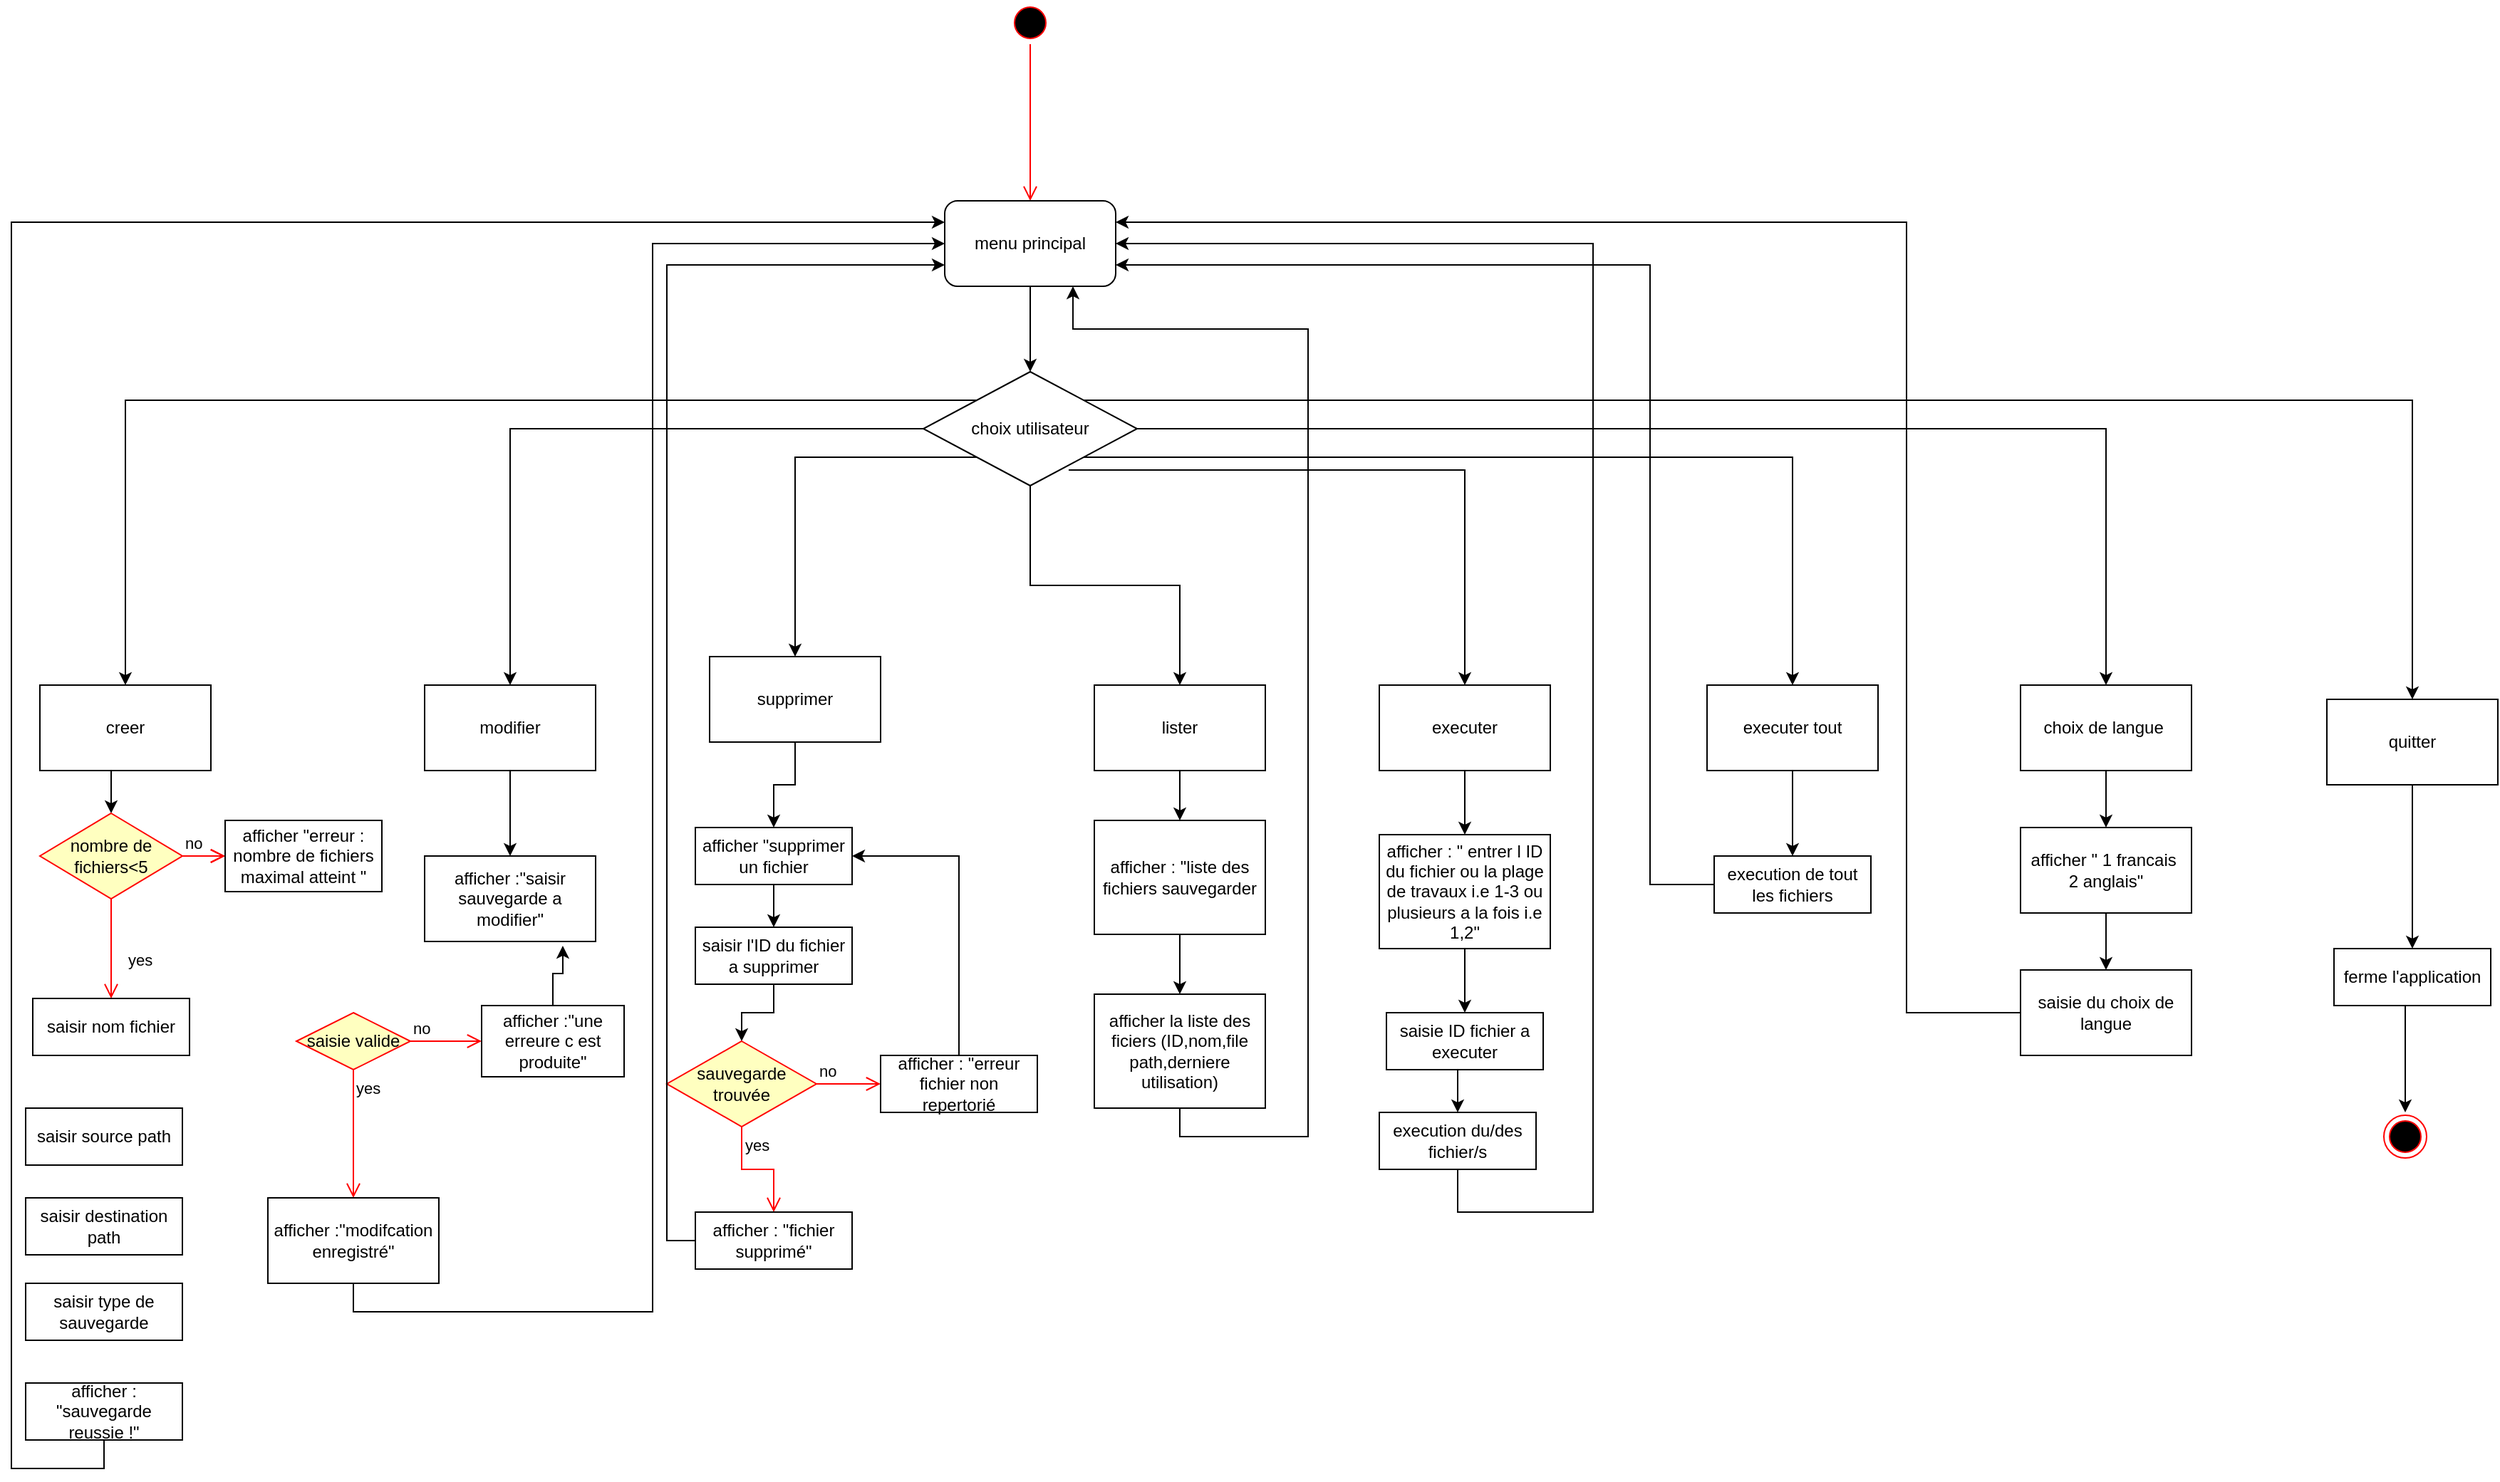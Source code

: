 <mxfile version="27.0.2">
  <diagram name="Page-1" id="zg9VkkO9h97_mqgbJqFV">
    <mxGraphModel dx="4713" dy="1315" grid="1" gridSize="10" guides="1" tooltips="1" connect="1" arrows="1" fold="1" page="1" pageScale="1" pageWidth="2336" pageHeight="1654" math="0" shadow="0">
      <root>
        <mxCell id="0" />
        <mxCell id="1" parent="0" />
        <mxCell id="_gp-VYc9ycD6zTOBMRaa-3" value="" style="ellipse;html=1;shape=startState;fillColor=#000000;strokeColor=#ff0000;" vertex="1" parent="1">
          <mxGeometry x="550" y="30" width="30" height="30" as="geometry" />
        </mxCell>
        <mxCell id="_gp-VYc9ycD6zTOBMRaa-4" value="" style="edgeStyle=orthogonalEdgeStyle;html=1;verticalAlign=bottom;endArrow=open;endSize=8;strokeColor=#ff0000;rounded=0;entryX=0.5;entryY=0;entryDx=0;entryDy=0;" edge="1" source="_gp-VYc9ycD6zTOBMRaa-3" parent="1" target="_gp-VYc9ycD6zTOBMRaa-5">
          <mxGeometry relative="1" as="geometry">
            <mxPoint x="565" y="120" as="targetPoint" />
          </mxGeometry>
        </mxCell>
        <mxCell id="_gp-VYc9ycD6zTOBMRaa-14" style="edgeStyle=orthogonalEdgeStyle;rounded=0;orthogonalLoop=1;jettySize=auto;html=1;exitX=0.5;exitY=1;exitDx=0;exitDy=0;" edge="1" parent="1" source="_gp-VYc9ycD6zTOBMRaa-5" target="_gp-VYc9ycD6zTOBMRaa-6">
          <mxGeometry relative="1" as="geometry" />
        </mxCell>
        <mxCell id="_gp-VYc9ycD6zTOBMRaa-5" value="menu principal" style="rounded=1;whiteSpace=wrap;html=1;" vertex="1" parent="1">
          <mxGeometry x="505" y="170" width="120" height="60" as="geometry" />
        </mxCell>
        <mxCell id="_gp-VYc9ycD6zTOBMRaa-38" style="edgeStyle=orthogonalEdgeStyle;rounded=0;orthogonalLoop=1;jettySize=auto;html=1;exitX=1;exitY=0;exitDx=0;exitDy=0;entryX=0.5;entryY=0;entryDx=0;entryDy=0;" edge="1" parent="1" source="_gp-VYc9ycD6zTOBMRaa-6" target="_gp-VYc9ycD6zTOBMRaa-7">
          <mxGeometry relative="1" as="geometry">
            <Array as="points">
              <mxPoint x="1535" y="310" />
            </Array>
          </mxGeometry>
        </mxCell>
        <mxCell id="_gp-VYc9ycD6zTOBMRaa-39" style="edgeStyle=orthogonalEdgeStyle;rounded=0;orthogonalLoop=1;jettySize=auto;html=1;exitX=0;exitY=0;exitDx=0;exitDy=0;entryX=0.5;entryY=0;entryDx=0;entryDy=0;" edge="1" parent="1" source="_gp-VYc9ycD6zTOBMRaa-6" target="_gp-VYc9ycD6zTOBMRaa-9">
          <mxGeometry relative="1" as="geometry" />
        </mxCell>
        <mxCell id="_gp-VYc9ycD6zTOBMRaa-40" style="edgeStyle=orthogonalEdgeStyle;rounded=0;orthogonalLoop=1;jettySize=auto;html=1;exitX=0;exitY=0.5;exitDx=0;exitDy=0;entryX=0.5;entryY=0;entryDx=0;entryDy=0;" edge="1" parent="1" source="_gp-VYc9ycD6zTOBMRaa-6" target="_gp-VYc9ycD6zTOBMRaa-10">
          <mxGeometry relative="1" as="geometry" />
        </mxCell>
        <mxCell id="_gp-VYc9ycD6zTOBMRaa-41" style="edgeStyle=orthogonalEdgeStyle;rounded=0;orthogonalLoop=1;jettySize=auto;html=1;exitX=0;exitY=1;exitDx=0;exitDy=0;" edge="1" parent="1" source="_gp-VYc9ycD6zTOBMRaa-6" target="_gp-VYc9ycD6zTOBMRaa-11">
          <mxGeometry relative="1" as="geometry" />
        </mxCell>
        <mxCell id="_gp-VYc9ycD6zTOBMRaa-42" style="edgeStyle=orthogonalEdgeStyle;rounded=0;orthogonalLoop=1;jettySize=auto;html=1;exitX=1;exitY=0.5;exitDx=0;exitDy=0;entryX=0.5;entryY=0;entryDx=0;entryDy=0;" edge="1" parent="1" source="_gp-VYc9ycD6zTOBMRaa-6" target="_gp-VYc9ycD6zTOBMRaa-8">
          <mxGeometry relative="1" as="geometry" />
        </mxCell>
        <mxCell id="_gp-VYc9ycD6zTOBMRaa-43" style="edgeStyle=orthogonalEdgeStyle;rounded=0;orthogonalLoop=1;jettySize=auto;html=1;exitX=1;exitY=1;exitDx=0;exitDy=0;entryX=0.5;entryY=0;entryDx=0;entryDy=0;" edge="1" parent="1" source="_gp-VYc9ycD6zTOBMRaa-6" target="_gp-VYc9ycD6zTOBMRaa-30">
          <mxGeometry relative="1" as="geometry" />
        </mxCell>
        <mxCell id="_gp-VYc9ycD6zTOBMRaa-44" style="edgeStyle=orthogonalEdgeStyle;rounded=0;orthogonalLoop=1;jettySize=auto;html=1;exitX=0.5;exitY=1;exitDx=0;exitDy=0;entryX=0.5;entryY=0;entryDx=0;entryDy=0;" edge="1" parent="1" source="_gp-VYc9ycD6zTOBMRaa-6" target="_gp-VYc9ycD6zTOBMRaa-28">
          <mxGeometry relative="1" as="geometry" />
        </mxCell>
        <mxCell id="_gp-VYc9ycD6zTOBMRaa-45" style="edgeStyle=orthogonalEdgeStyle;rounded=0;orthogonalLoop=1;jettySize=auto;html=1;exitX=0.68;exitY=0.863;exitDx=0;exitDy=0;entryX=0.5;entryY=0;entryDx=0;entryDy=0;exitPerimeter=0;" edge="1" parent="1" source="_gp-VYc9ycD6zTOBMRaa-6" target="_gp-VYc9ycD6zTOBMRaa-29">
          <mxGeometry relative="1" as="geometry" />
        </mxCell>
        <mxCell id="_gp-VYc9ycD6zTOBMRaa-6" value="choix utilisateur" style="rhombus;whiteSpace=wrap;html=1;" vertex="1" parent="1">
          <mxGeometry x="490" y="290" width="150" height="80" as="geometry" />
        </mxCell>
        <mxCell id="_gp-VYc9ycD6zTOBMRaa-35" style="edgeStyle=orthogonalEdgeStyle;rounded=0;orthogonalLoop=1;jettySize=auto;html=1;exitX=0.5;exitY=1;exitDx=0;exitDy=0;entryX=0.5;entryY=0;entryDx=0;entryDy=0;" edge="1" parent="1" source="_gp-VYc9ycD6zTOBMRaa-7" target="_gp-VYc9ycD6zTOBMRaa-12">
          <mxGeometry relative="1" as="geometry">
            <Array as="points">
              <mxPoint x="1535" y="695" />
            </Array>
          </mxGeometry>
        </mxCell>
        <mxCell id="_gp-VYc9ycD6zTOBMRaa-7" value="quitter" style="rounded=0;whiteSpace=wrap;html=1;" vertex="1" parent="1">
          <mxGeometry x="1475" y="520" width="120" height="60" as="geometry" />
        </mxCell>
        <mxCell id="_gp-VYc9ycD6zTOBMRaa-92" style="edgeStyle=orthogonalEdgeStyle;rounded=0;orthogonalLoop=1;jettySize=auto;html=1;exitX=0.5;exitY=1;exitDx=0;exitDy=0;entryX=0.5;entryY=0;entryDx=0;entryDy=0;" edge="1" parent="1" source="_gp-VYc9ycD6zTOBMRaa-8" target="_gp-VYc9ycD6zTOBMRaa-91">
          <mxGeometry relative="1" as="geometry" />
        </mxCell>
        <mxCell id="_gp-VYc9ycD6zTOBMRaa-8" value="choix de langue&amp;nbsp;" style="rounded=0;whiteSpace=wrap;html=1;" vertex="1" parent="1">
          <mxGeometry x="1260" y="510" width="120" height="60" as="geometry" />
        </mxCell>
        <mxCell id="_gp-VYc9ycD6zTOBMRaa-96" style="edgeStyle=orthogonalEdgeStyle;rounded=0;orthogonalLoop=1;jettySize=auto;html=1;exitX=0.5;exitY=1;exitDx=0;exitDy=0;entryX=0.5;entryY=0;entryDx=0;entryDy=0;" edge="1" parent="1" source="_gp-VYc9ycD6zTOBMRaa-9" target="_gp-VYc9ycD6zTOBMRaa-19">
          <mxGeometry relative="1" as="geometry" />
        </mxCell>
        <mxCell id="_gp-VYc9ycD6zTOBMRaa-9" value="creer" style="rounded=0;whiteSpace=wrap;html=1;" vertex="1" parent="1">
          <mxGeometry x="-130" y="510" width="120" height="60" as="geometry" />
        </mxCell>
        <mxCell id="_gp-VYc9ycD6zTOBMRaa-76" style="edgeStyle=orthogonalEdgeStyle;rounded=0;orthogonalLoop=1;jettySize=auto;html=1;exitX=0.5;exitY=1;exitDx=0;exitDy=0;entryX=0.5;entryY=0;entryDx=0;entryDy=0;" edge="1" parent="1" source="_gp-VYc9ycD6zTOBMRaa-10" target="_gp-VYc9ycD6zTOBMRaa-75">
          <mxGeometry relative="1" as="geometry" />
        </mxCell>
        <mxCell id="_gp-VYc9ycD6zTOBMRaa-10" value="modifier" style="rounded=0;whiteSpace=wrap;html=1;" vertex="1" parent="1">
          <mxGeometry x="140" y="510" width="120" height="60" as="geometry" />
        </mxCell>
        <mxCell id="_gp-VYc9ycD6zTOBMRaa-51" style="edgeStyle=orthogonalEdgeStyle;rounded=0;orthogonalLoop=1;jettySize=auto;html=1;exitX=0.5;exitY=1;exitDx=0;exitDy=0;entryX=0.5;entryY=0;entryDx=0;entryDy=0;" edge="1" parent="1" source="_gp-VYc9ycD6zTOBMRaa-11" target="_gp-VYc9ycD6zTOBMRaa-49">
          <mxGeometry relative="1" as="geometry" />
        </mxCell>
        <mxCell id="_gp-VYc9ycD6zTOBMRaa-11" value="supprimer" style="rounded=0;whiteSpace=wrap;html=1;" vertex="1" parent="1">
          <mxGeometry x="340" y="490" width="120" height="60" as="geometry" />
        </mxCell>
        <mxCell id="_gp-VYc9ycD6zTOBMRaa-36" style="edgeStyle=orthogonalEdgeStyle;rounded=0;orthogonalLoop=1;jettySize=auto;html=1;exitX=0.5;exitY=1;exitDx=0;exitDy=0;" edge="1" parent="1" source="_gp-VYc9ycD6zTOBMRaa-12">
          <mxGeometry relative="1" as="geometry">
            <mxPoint x="1530" y="810" as="targetPoint" />
            <Array as="points">
              <mxPoint x="1530" y="800" />
              <mxPoint x="1530" y="800" />
            </Array>
          </mxGeometry>
        </mxCell>
        <mxCell id="_gp-VYc9ycD6zTOBMRaa-12" value="ferme l&#39;application" style="rounded=0;whiteSpace=wrap;html=1;" vertex="1" parent="1">
          <mxGeometry x="1480" y="695" width="110" height="40" as="geometry" />
        </mxCell>
        <mxCell id="_gp-VYc9ycD6zTOBMRaa-13" value="" style="ellipse;html=1;shape=endState;fillColor=#000000;strokeColor=#ff0000;" vertex="1" parent="1">
          <mxGeometry x="1515" y="812" width="30" height="30" as="geometry" />
        </mxCell>
        <mxCell id="_gp-VYc9ycD6zTOBMRaa-19" value="nombre de fichiers&amp;lt;5" style="rhombus;whiteSpace=wrap;html=1;fontColor=#000000;fillColor=#ffffc0;strokeColor=#ff0000;" vertex="1" parent="1">
          <mxGeometry x="-130" y="600" width="100" height="60" as="geometry" />
        </mxCell>
        <mxCell id="_gp-VYc9ycD6zTOBMRaa-20" value="no" style="edgeStyle=orthogonalEdgeStyle;html=1;align=left;verticalAlign=bottom;endArrow=open;endSize=8;strokeColor=#ff0000;rounded=0;" edge="1" source="_gp-VYc9ycD6zTOBMRaa-19" parent="1" target="_gp-VYc9ycD6zTOBMRaa-22">
          <mxGeometry x="-1" relative="1" as="geometry">
            <mxPoint x="690" y="630" as="targetPoint" />
            <Array as="points" />
          </mxGeometry>
        </mxCell>
        <mxCell id="_gp-VYc9ycD6zTOBMRaa-21" value="yes" style="edgeStyle=orthogonalEdgeStyle;html=1;align=left;verticalAlign=top;endArrow=open;endSize=8;strokeColor=#ff0000;rounded=0;entryX=0.5;entryY=0;entryDx=0;entryDy=0;exitX=0.5;exitY=1;exitDx=0;exitDy=0;" edge="1" source="_gp-VYc9ycD6zTOBMRaa-19" parent="1" target="_gp-VYc9ycD6zTOBMRaa-23">
          <mxGeometry x="-0.143" y="10" relative="1" as="geometry">
            <mxPoint x="560" y="720" as="targetPoint" />
            <Array as="points">
              <mxPoint x="-80" y="710" />
            </Array>
            <mxPoint as="offset" />
          </mxGeometry>
        </mxCell>
        <mxCell id="_gp-VYc9ycD6zTOBMRaa-23" value="saisir nom fichier" style="rounded=0;whiteSpace=wrap;html=1;" vertex="1" parent="1">
          <mxGeometry x="-135" y="730" width="110" height="40" as="geometry" />
        </mxCell>
        <mxCell id="_gp-VYc9ycD6zTOBMRaa-24" value="saisir source path" style="rounded=0;whiteSpace=wrap;html=1;" vertex="1" parent="1">
          <mxGeometry x="-140" y="807" width="110" height="40" as="geometry" />
        </mxCell>
        <mxCell id="_gp-VYc9ycD6zTOBMRaa-25" value="saisir destination path" style="rounded=0;whiteSpace=wrap;html=1;" vertex="1" parent="1">
          <mxGeometry x="-140" y="870" width="110" height="40" as="geometry" />
        </mxCell>
        <mxCell id="_gp-VYc9ycD6zTOBMRaa-26" value="saisir type de sauvegarde" style="rounded=0;whiteSpace=wrap;html=1;" vertex="1" parent="1">
          <mxGeometry x="-140" y="930" width="110" height="40" as="geometry" />
        </mxCell>
        <mxCell id="_gp-VYc9ycD6zTOBMRaa-46" style="edgeStyle=orthogonalEdgeStyle;rounded=0;orthogonalLoop=1;jettySize=auto;html=1;exitX=0.5;exitY=1;exitDx=0;exitDy=0;entryX=0;entryY=0.25;entryDx=0;entryDy=0;" edge="1" parent="1" source="_gp-VYc9ycD6zTOBMRaa-27" target="_gp-VYc9ycD6zTOBMRaa-5">
          <mxGeometry relative="1" as="geometry">
            <Array as="points">
              <mxPoint x="-85" y="1060" />
              <mxPoint x="-150" y="1060" />
              <mxPoint x="-150" y="185" />
            </Array>
          </mxGeometry>
        </mxCell>
        <mxCell id="_gp-VYc9ycD6zTOBMRaa-27" value="afficher : &quot;sauvegarde reussie !&quot;" style="rounded=0;whiteSpace=wrap;html=1;" vertex="1" parent="1">
          <mxGeometry x="-140" y="1000" width="110" height="40" as="geometry" />
        </mxCell>
        <mxCell id="_gp-VYc9ycD6zTOBMRaa-73" style="edgeStyle=orthogonalEdgeStyle;rounded=0;orthogonalLoop=1;jettySize=auto;html=1;exitX=0.5;exitY=1;exitDx=0;exitDy=0;entryX=0.5;entryY=0;entryDx=0;entryDy=0;" edge="1" parent="1" source="_gp-VYc9ycD6zTOBMRaa-28" target="_gp-VYc9ycD6zTOBMRaa-70">
          <mxGeometry relative="1" as="geometry" />
        </mxCell>
        <mxCell id="_gp-VYc9ycD6zTOBMRaa-28" value="lister" style="rounded=0;whiteSpace=wrap;html=1;" vertex="1" parent="1">
          <mxGeometry x="610" y="510" width="120" height="60" as="geometry" />
        </mxCell>
        <mxCell id="_gp-VYc9ycD6zTOBMRaa-62" style="edgeStyle=orthogonalEdgeStyle;rounded=0;orthogonalLoop=1;jettySize=auto;html=1;exitX=0.5;exitY=1;exitDx=0;exitDy=0;entryX=0.5;entryY=0;entryDx=0;entryDy=0;" edge="1" parent="1" source="_gp-VYc9ycD6zTOBMRaa-29" target="_gp-VYc9ycD6zTOBMRaa-31">
          <mxGeometry relative="1" as="geometry" />
        </mxCell>
        <mxCell id="_gp-VYc9ycD6zTOBMRaa-29" value="executer" style="rounded=0;whiteSpace=wrap;html=1;" vertex="1" parent="1">
          <mxGeometry x="810" y="510" width="120" height="60" as="geometry" />
        </mxCell>
        <mxCell id="_gp-VYc9ycD6zTOBMRaa-66" style="edgeStyle=orthogonalEdgeStyle;rounded=0;orthogonalLoop=1;jettySize=auto;html=1;exitX=0.5;exitY=1;exitDx=0;exitDy=0;entryX=0.5;entryY=0;entryDx=0;entryDy=0;" edge="1" parent="1" source="_gp-VYc9ycD6zTOBMRaa-30" target="_gp-VYc9ycD6zTOBMRaa-65">
          <mxGeometry relative="1" as="geometry" />
        </mxCell>
        <mxCell id="_gp-VYc9ycD6zTOBMRaa-30" value="executer tout" style="rounded=0;whiteSpace=wrap;html=1;" vertex="1" parent="1">
          <mxGeometry x="1040" y="510" width="120" height="60" as="geometry" />
        </mxCell>
        <mxCell id="_gp-VYc9ycD6zTOBMRaa-63" style="edgeStyle=orthogonalEdgeStyle;rounded=0;orthogonalLoop=1;jettySize=auto;html=1;exitX=0.5;exitY=1;exitDx=0;exitDy=0;entryX=0.5;entryY=0;entryDx=0;entryDy=0;" edge="1" parent="1" source="_gp-VYc9ycD6zTOBMRaa-31" target="_gp-VYc9ycD6zTOBMRaa-32">
          <mxGeometry relative="1" as="geometry" />
        </mxCell>
        <mxCell id="_gp-VYc9ycD6zTOBMRaa-31" value="afficher : &quot; entrer l ID du fichier ou la plage de travaux i.e 1-3 ou plusieurs a la fois i.e 1,2&quot;" style="rounded=0;whiteSpace=wrap;html=1;" vertex="1" parent="1">
          <mxGeometry x="810" y="615" width="120" height="80" as="geometry" />
        </mxCell>
        <mxCell id="_gp-VYc9ycD6zTOBMRaa-64" style="edgeStyle=orthogonalEdgeStyle;rounded=0;orthogonalLoop=1;jettySize=auto;html=1;exitX=0.5;exitY=1;exitDx=0;exitDy=0;entryX=0.5;entryY=0;entryDx=0;entryDy=0;" edge="1" parent="1" source="_gp-VYc9ycD6zTOBMRaa-32" target="_gp-VYc9ycD6zTOBMRaa-47">
          <mxGeometry relative="1" as="geometry" />
        </mxCell>
        <mxCell id="_gp-VYc9ycD6zTOBMRaa-32" value="saisie ID fichier a executer" style="rounded=0;whiteSpace=wrap;html=1;" vertex="1" parent="1">
          <mxGeometry x="815" y="740" width="110" height="40" as="geometry" />
        </mxCell>
        <mxCell id="_gp-VYc9ycD6zTOBMRaa-33" value="" style="edgeStyle=orthogonalEdgeStyle;html=1;align=left;verticalAlign=top;endArrow=open;endSize=8;strokeColor=#ff0000;rounded=0;" edge="1" parent="1" source="_gp-VYc9ycD6zTOBMRaa-19" target="_gp-VYc9ycD6zTOBMRaa-22">
          <mxGeometry x="-1" relative="1" as="geometry">
            <mxPoint x="560" y="720" as="targetPoint" />
            <mxPoint x="100" y="625" as="sourcePoint" />
            <Array as="points" />
          </mxGeometry>
        </mxCell>
        <mxCell id="_gp-VYc9ycD6zTOBMRaa-22" value="afficher &quot;erreur : nombre de fichiers maximal atteint &quot;" style="rounded=0;whiteSpace=wrap;html=1;" vertex="1" parent="1">
          <mxGeometry y="605" width="110" height="50" as="geometry" />
        </mxCell>
        <mxCell id="_gp-VYc9ycD6zTOBMRaa-47" value="execution du/des fichier/s" style="rounded=0;whiteSpace=wrap;html=1;" vertex="1" parent="1">
          <mxGeometry x="810" y="810" width="110" height="40" as="geometry" />
        </mxCell>
        <mxCell id="_gp-VYc9ycD6zTOBMRaa-48" style="edgeStyle=orthogonalEdgeStyle;rounded=0;orthogonalLoop=1;jettySize=auto;html=1;exitX=0.5;exitY=1;exitDx=0;exitDy=0;entryX=1;entryY=0.5;entryDx=0;entryDy=0;" edge="1" parent="1" source="_gp-VYc9ycD6zTOBMRaa-47" target="_gp-VYc9ycD6zTOBMRaa-5">
          <mxGeometry relative="1" as="geometry">
            <Array as="points">
              <mxPoint x="865" y="880" />
              <mxPoint x="960" y="880" />
              <mxPoint x="960" y="200" />
            </Array>
          </mxGeometry>
        </mxCell>
        <mxCell id="_gp-VYc9ycD6zTOBMRaa-68" style="edgeStyle=orthogonalEdgeStyle;rounded=0;orthogonalLoop=1;jettySize=auto;html=1;exitX=0.5;exitY=1;exitDx=0;exitDy=0;entryX=0.5;entryY=0;entryDx=0;entryDy=0;" edge="1" parent="1" source="_gp-VYc9ycD6zTOBMRaa-49" target="_gp-VYc9ycD6zTOBMRaa-52">
          <mxGeometry relative="1" as="geometry" />
        </mxCell>
        <mxCell id="_gp-VYc9ycD6zTOBMRaa-49" value="afficher &quot;supprimer un fichier" style="rounded=0;whiteSpace=wrap;html=1;" vertex="1" parent="1">
          <mxGeometry x="330" y="610" width="110" height="40" as="geometry" />
        </mxCell>
        <mxCell id="_gp-VYc9ycD6zTOBMRaa-69" style="edgeStyle=orthogonalEdgeStyle;rounded=0;orthogonalLoop=1;jettySize=auto;html=1;exitX=0.5;exitY=1;exitDx=0;exitDy=0;entryX=0.5;entryY=0;entryDx=0;entryDy=0;" edge="1" parent="1" source="_gp-VYc9ycD6zTOBMRaa-52" target="_gp-VYc9ycD6zTOBMRaa-55">
          <mxGeometry relative="1" as="geometry" />
        </mxCell>
        <mxCell id="_gp-VYc9ycD6zTOBMRaa-52" value="saisir l&#39;ID du fichier a supprimer" style="rounded=0;whiteSpace=wrap;html=1;" vertex="1" parent="1">
          <mxGeometry x="330" y="680" width="110" height="40" as="geometry" />
        </mxCell>
        <mxCell id="_gp-VYc9ycD6zTOBMRaa-55" value="sauvegarde trouvée" style="rhombus;whiteSpace=wrap;html=1;fontColor=#000000;fillColor=#ffffc0;strokeColor=#ff0000;" vertex="1" parent="1">
          <mxGeometry x="310" y="760" width="105" height="60" as="geometry" />
        </mxCell>
        <mxCell id="_gp-VYc9ycD6zTOBMRaa-56" value="no" style="edgeStyle=orthogonalEdgeStyle;html=1;align=left;verticalAlign=bottom;endArrow=open;endSize=8;strokeColor=#ff0000;rounded=0;entryX=0;entryY=0.5;entryDx=0;entryDy=0;" edge="1" source="_gp-VYc9ycD6zTOBMRaa-55" parent="1" target="_gp-VYc9ycD6zTOBMRaa-58">
          <mxGeometry x="-1" relative="1" as="geometry">
            <mxPoint x="500" y="790" as="targetPoint" />
            <Array as="points" />
          </mxGeometry>
        </mxCell>
        <mxCell id="_gp-VYc9ycD6zTOBMRaa-57" value="yes" style="edgeStyle=orthogonalEdgeStyle;html=1;align=left;verticalAlign=top;endArrow=open;endSize=8;strokeColor=#ff0000;rounded=0;entryX=0.5;entryY=0;entryDx=0;entryDy=0;" edge="1" source="_gp-VYc9ycD6zTOBMRaa-55" parent="1" target="_gp-VYc9ycD6zTOBMRaa-60">
          <mxGeometry x="-1" relative="1" as="geometry">
            <mxPoint x="335" y="860" as="targetPoint" />
          </mxGeometry>
        </mxCell>
        <mxCell id="_gp-VYc9ycD6zTOBMRaa-59" style="edgeStyle=orthogonalEdgeStyle;rounded=0;orthogonalLoop=1;jettySize=auto;html=1;exitX=0.5;exitY=0;exitDx=0;exitDy=0;entryX=1;entryY=0.5;entryDx=0;entryDy=0;" edge="1" parent="1" source="_gp-VYc9ycD6zTOBMRaa-58" target="_gp-VYc9ycD6zTOBMRaa-49">
          <mxGeometry relative="1" as="geometry" />
        </mxCell>
        <mxCell id="_gp-VYc9ycD6zTOBMRaa-58" value="afficher : &quot;erreur fichier non repertorié" style="rounded=0;whiteSpace=wrap;html=1;" vertex="1" parent="1">
          <mxGeometry x="460" y="770" width="110" height="40" as="geometry" />
        </mxCell>
        <mxCell id="_gp-VYc9ycD6zTOBMRaa-61" style="edgeStyle=orthogonalEdgeStyle;rounded=0;orthogonalLoop=1;jettySize=auto;html=1;exitX=0;exitY=0.5;exitDx=0;exitDy=0;entryX=0;entryY=0.75;entryDx=0;entryDy=0;" edge="1" parent="1" source="_gp-VYc9ycD6zTOBMRaa-60" target="_gp-VYc9ycD6zTOBMRaa-5">
          <mxGeometry relative="1" as="geometry" />
        </mxCell>
        <mxCell id="_gp-VYc9ycD6zTOBMRaa-60" value="afficher : &quot;fichier supprimé&quot;" style="rounded=0;whiteSpace=wrap;html=1;" vertex="1" parent="1">
          <mxGeometry x="330" y="880" width="110" height="40" as="geometry" />
        </mxCell>
        <mxCell id="_gp-VYc9ycD6zTOBMRaa-67" style="edgeStyle=orthogonalEdgeStyle;rounded=0;orthogonalLoop=1;jettySize=auto;html=1;exitX=0;exitY=0.5;exitDx=0;exitDy=0;entryX=1;entryY=0.75;entryDx=0;entryDy=0;" edge="1" parent="1" source="_gp-VYc9ycD6zTOBMRaa-65" target="_gp-VYc9ycD6zTOBMRaa-5">
          <mxGeometry relative="1" as="geometry">
            <Array as="points">
              <mxPoint x="1000" y="650" />
              <mxPoint x="1000" y="215" />
            </Array>
          </mxGeometry>
        </mxCell>
        <mxCell id="_gp-VYc9ycD6zTOBMRaa-65" value="execution de tout les fichiers" style="rounded=0;whiteSpace=wrap;html=1;" vertex="1" parent="1">
          <mxGeometry x="1045" y="630" width="110" height="40" as="geometry" />
        </mxCell>
        <mxCell id="_gp-VYc9ycD6zTOBMRaa-72" style="edgeStyle=orthogonalEdgeStyle;rounded=0;orthogonalLoop=1;jettySize=auto;html=1;exitX=0.5;exitY=1;exitDx=0;exitDy=0;entryX=0.5;entryY=0;entryDx=0;entryDy=0;" edge="1" parent="1" source="_gp-VYc9ycD6zTOBMRaa-70" target="_gp-VYc9ycD6zTOBMRaa-71">
          <mxGeometry relative="1" as="geometry" />
        </mxCell>
        <mxCell id="_gp-VYc9ycD6zTOBMRaa-70" value="afficher : &quot;liste des fichiers sauvegarder" style="rounded=0;whiteSpace=wrap;html=1;" vertex="1" parent="1">
          <mxGeometry x="610" y="605" width="120" height="80" as="geometry" />
        </mxCell>
        <mxCell id="_gp-VYc9ycD6zTOBMRaa-74" style="edgeStyle=orthogonalEdgeStyle;rounded=0;orthogonalLoop=1;jettySize=auto;html=1;exitX=0.5;exitY=1;exitDx=0;exitDy=0;entryX=0.75;entryY=1;entryDx=0;entryDy=0;" edge="1" parent="1" source="_gp-VYc9ycD6zTOBMRaa-71" target="_gp-VYc9ycD6zTOBMRaa-5">
          <mxGeometry relative="1" as="geometry">
            <Array as="points">
              <mxPoint x="670" y="827" />
              <mxPoint x="760" y="827" />
              <mxPoint x="760" y="260" />
              <mxPoint x="595" y="260" />
            </Array>
          </mxGeometry>
        </mxCell>
        <mxCell id="_gp-VYc9ycD6zTOBMRaa-71" value="afficher la liste des ficiers (ID,nom,file path,derniere utilisation)" style="rounded=0;whiteSpace=wrap;html=1;" vertex="1" parent="1">
          <mxGeometry x="610" y="727" width="120" height="80" as="geometry" />
        </mxCell>
        <mxCell id="_gp-VYc9ycD6zTOBMRaa-75" value="afficher :&quot;saisir sauvegarde a modifier&quot;" style="rounded=0;whiteSpace=wrap;html=1;" vertex="1" parent="1">
          <mxGeometry x="140" y="630" width="120" height="60" as="geometry" />
        </mxCell>
        <mxCell id="_gp-VYc9ycD6zTOBMRaa-83" value="saisie valide" style="rhombus;whiteSpace=wrap;html=1;fontColor=#000000;fillColor=#ffffc0;strokeColor=#ff0000;" vertex="1" parent="1">
          <mxGeometry x="50" y="740" width="80" height="40" as="geometry" />
        </mxCell>
        <mxCell id="_gp-VYc9ycD6zTOBMRaa-84" value="no" style="edgeStyle=orthogonalEdgeStyle;html=1;align=left;verticalAlign=bottom;endArrow=open;endSize=8;strokeColor=#ff0000;rounded=0;entryX=0;entryY=0.5;entryDx=0;entryDy=0;" edge="1" source="_gp-VYc9ycD6zTOBMRaa-83" parent="1" target="_gp-VYc9ycD6zTOBMRaa-86">
          <mxGeometry x="-1" relative="1" as="geometry">
            <mxPoint x="170" y="780" as="targetPoint" />
            <Array as="points">
              <mxPoint x="170" y="760" />
              <mxPoint x="170" y="760" />
            </Array>
          </mxGeometry>
        </mxCell>
        <mxCell id="_gp-VYc9ycD6zTOBMRaa-85" value="yes" style="edgeStyle=orthogonalEdgeStyle;html=1;align=left;verticalAlign=top;endArrow=open;endSize=8;strokeColor=#ff0000;rounded=0;exitX=0.5;exitY=1;exitDx=0;exitDy=0;entryX=0.5;entryY=0;entryDx=0;entryDy=0;" edge="1" source="_gp-VYc9ycD6zTOBMRaa-83" parent="1" target="_gp-VYc9ycD6zTOBMRaa-87">
          <mxGeometry x="-1" relative="1" as="geometry">
            <mxPoint x="80" y="890" as="targetPoint" />
            <mxPoint x="90" y="827" as="sourcePoint" />
            <Array as="points">
              <mxPoint x="90" y="830" />
              <mxPoint x="90" y="830" />
            </Array>
          </mxGeometry>
        </mxCell>
        <mxCell id="_gp-VYc9ycD6zTOBMRaa-86" value="afficher :&quot;une erreure c est produite&quot;" style="rounded=0;whiteSpace=wrap;html=1;" vertex="1" parent="1">
          <mxGeometry x="180" y="735" width="100" height="50" as="geometry" />
        </mxCell>
        <mxCell id="_gp-VYc9ycD6zTOBMRaa-90" style="edgeStyle=orthogonalEdgeStyle;rounded=0;orthogonalLoop=1;jettySize=auto;html=1;exitX=0.5;exitY=1;exitDx=0;exitDy=0;entryX=0;entryY=0.5;entryDx=0;entryDy=0;" edge="1" parent="1" source="_gp-VYc9ycD6zTOBMRaa-87" target="_gp-VYc9ycD6zTOBMRaa-5">
          <mxGeometry relative="1" as="geometry">
            <Array as="points">
              <mxPoint x="90" y="950" />
              <mxPoint x="300" y="950" />
              <mxPoint x="300" y="200" />
            </Array>
          </mxGeometry>
        </mxCell>
        <mxCell id="_gp-VYc9ycD6zTOBMRaa-87" value="afficher :&quot;modifcation enregistré&quot;" style="rounded=0;whiteSpace=wrap;html=1;" vertex="1" parent="1">
          <mxGeometry x="30" y="870" width="120" height="60" as="geometry" />
        </mxCell>
        <mxCell id="_gp-VYc9ycD6zTOBMRaa-88" style="edgeStyle=orthogonalEdgeStyle;rounded=0;orthogonalLoop=1;jettySize=auto;html=1;exitX=0.5;exitY=0;exitDx=0;exitDy=0;entryX=0.808;entryY=1.05;entryDx=0;entryDy=0;entryPerimeter=0;" edge="1" parent="1" source="_gp-VYc9ycD6zTOBMRaa-86" target="_gp-VYc9ycD6zTOBMRaa-75">
          <mxGeometry relative="1" as="geometry" />
        </mxCell>
        <mxCell id="_gp-VYc9ycD6zTOBMRaa-94" style="edgeStyle=orthogonalEdgeStyle;rounded=0;orthogonalLoop=1;jettySize=auto;html=1;exitX=0.5;exitY=1;exitDx=0;exitDy=0;entryX=0.5;entryY=0;entryDx=0;entryDy=0;" edge="1" parent="1" source="_gp-VYc9ycD6zTOBMRaa-91" target="_gp-VYc9ycD6zTOBMRaa-93">
          <mxGeometry relative="1" as="geometry" />
        </mxCell>
        <mxCell id="_gp-VYc9ycD6zTOBMRaa-91" value="afficher &quot; 1 francais&amp;nbsp;&lt;div&gt;2 anglais&quot;&lt;/div&gt;" style="rounded=0;whiteSpace=wrap;html=1;" vertex="1" parent="1">
          <mxGeometry x="1260" y="610" width="120" height="60" as="geometry" />
        </mxCell>
        <mxCell id="_gp-VYc9ycD6zTOBMRaa-95" style="edgeStyle=orthogonalEdgeStyle;rounded=0;orthogonalLoop=1;jettySize=auto;html=1;exitX=0;exitY=0.5;exitDx=0;exitDy=0;entryX=1;entryY=0.25;entryDx=0;entryDy=0;" edge="1" parent="1" source="_gp-VYc9ycD6zTOBMRaa-93" target="_gp-VYc9ycD6zTOBMRaa-5">
          <mxGeometry relative="1" as="geometry">
            <Array as="points">
              <mxPoint x="1180" y="740" />
              <mxPoint x="1180" y="185" />
            </Array>
          </mxGeometry>
        </mxCell>
        <mxCell id="_gp-VYc9ycD6zTOBMRaa-93" value="saisie du choix de langue" style="rounded=0;whiteSpace=wrap;html=1;" vertex="1" parent="1">
          <mxGeometry x="1260" y="710" width="120" height="60" as="geometry" />
        </mxCell>
      </root>
    </mxGraphModel>
  </diagram>
</mxfile>
